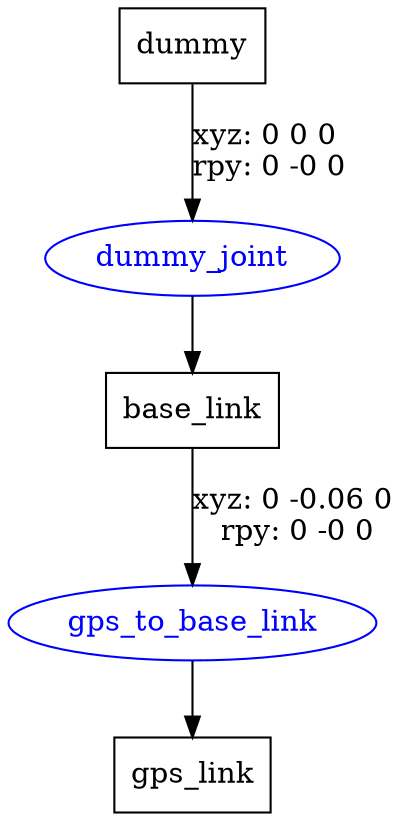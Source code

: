 digraph G {
node [shape=box];
"dummy" [label="dummy"];
"base_link" [label="base_link"];
"gps_link" [label="gps_link"];
node [shape=ellipse, color=blue, fontcolor=blue];
"dummy" -> "dummy_joint" [label="xyz: 0 0 0 \nrpy: 0 -0 0"]
"dummy_joint" -> "base_link"
"base_link" -> "gps_to_base_link" [label="xyz: 0 -0.06 0 \nrpy: 0 -0 0"]
"gps_to_base_link" -> "gps_link"
}
